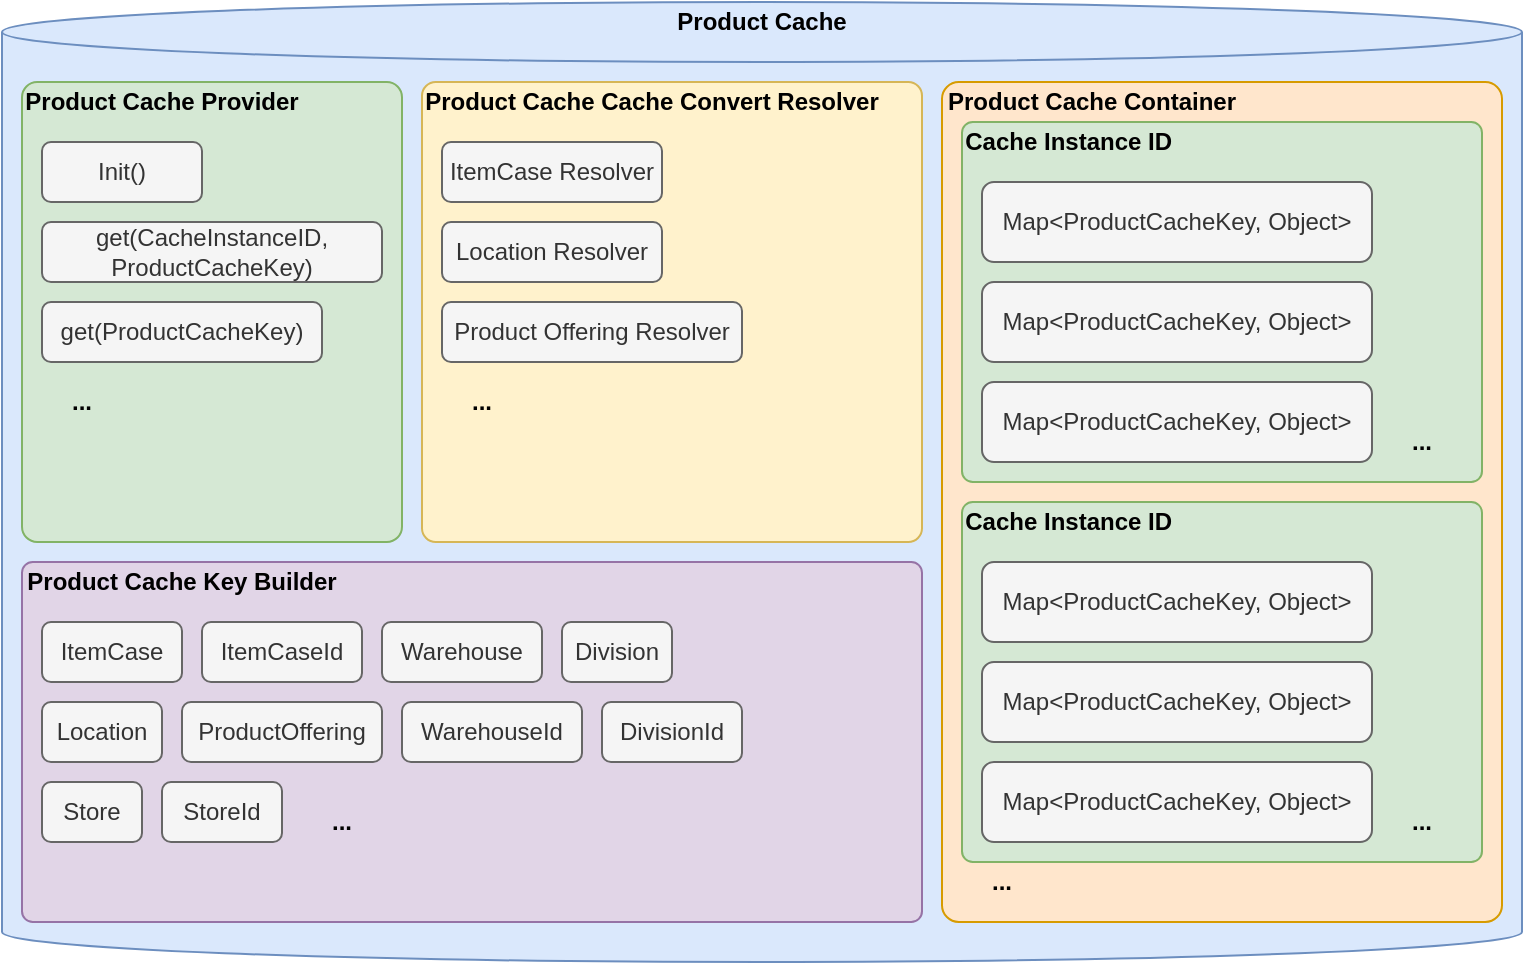 <mxfile version="14.8.0" type="github"><diagram id="5n2btw-c0WX77iNK3rVv" name="Page-1"><mxGraphModel dx="1422" dy="882" grid="1" gridSize="10" guides="1" tooltips="1" connect="1" arrows="1" fold="1" page="1" pageScale="1" pageWidth="827" pageHeight="1169" math="0" shadow="0"><root><mxCell id="0"/><mxCell id="1" parent="0"/><mxCell id="A_BkNFHgIpMCRZZli6fJ-1" value="" style="shape=cylinder3;whiteSpace=wrap;html=1;boundedLbl=1;backgroundOutline=1;size=15;fillColor=#dae8fc;strokeColor=#6c8ebf;" vertex="1" parent="1"><mxGeometry x="40" y="40" width="760" height="480" as="geometry"/></mxCell><mxCell id="A_BkNFHgIpMCRZZli6fJ-8" value="" style="rounded=1;whiteSpace=wrap;html=1;arcSize=3;fillColor=#ffe6cc;strokeColor=#d79b00;" vertex="1" parent="1"><mxGeometry x="510" y="80" width="280" height="420" as="geometry"/></mxCell><mxCell id="A_BkNFHgIpMCRZZli6fJ-2" value="&lt;b&gt;Product Cache&lt;/b&gt;" style="text;html=1;strokeColor=none;fillColor=none;align=center;verticalAlign=middle;whiteSpace=wrap;rounded=0;" vertex="1" parent="1"><mxGeometry x="375" y="40" width="90" height="20" as="geometry"/></mxCell><mxCell id="A_BkNFHgIpMCRZZli6fJ-3" value="" style="rounded=1;whiteSpace=wrap;html=1;arcSize=4;fillColor=#d5e8d4;strokeColor=#82b366;" vertex="1" parent="1"><mxGeometry x="50" y="80" width="190" height="230" as="geometry"/></mxCell><mxCell id="A_BkNFHgIpMCRZZli6fJ-4" value="&lt;b&gt;Product Cache Provider&lt;/b&gt;" style="text;html=1;strokeColor=none;fillColor=none;align=center;verticalAlign=middle;whiteSpace=wrap;rounded=0;" vertex="1" parent="1"><mxGeometry x="50" y="80" width="140" height="20" as="geometry"/></mxCell><mxCell id="A_BkNFHgIpMCRZZli6fJ-5" value="" style="rounded=1;whiteSpace=wrap;html=1;arcSize=3;fillColor=#e1d5e7;strokeColor=#9673a6;" vertex="1" parent="1"><mxGeometry x="50" y="320" width="450" height="180" as="geometry"/></mxCell><mxCell id="A_BkNFHgIpMCRZZli6fJ-6" value="&lt;b&gt;Product Cache Key Builder&lt;/b&gt;" style="text;html=1;strokeColor=none;fillColor=none;align=center;verticalAlign=middle;whiteSpace=wrap;rounded=0;" vertex="1" parent="1"><mxGeometry x="50" y="320" width="160" height="20" as="geometry"/></mxCell><mxCell id="A_BkNFHgIpMCRZZli6fJ-7" value="" style="rounded=1;whiteSpace=wrap;html=1;arcSize=3;fillColor=#fff2cc;strokeColor=#d6b656;" vertex="1" parent="1"><mxGeometry x="250" y="80" width="250" height="230" as="geometry"/></mxCell><mxCell id="A_BkNFHgIpMCRZZli6fJ-9" value="&lt;b&gt;Product Cache Cache Convert Resolver&lt;/b&gt;" style="text;html=1;strokeColor=none;fillColor=none;align=center;verticalAlign=middle;whiteSpace=wrap;rounded=0;" vertex="1" parent="1"><mxGeometry x="250" y="80" width="230" height="20" as="geometry"/></mxCell><mxCell id="A_BkNFHgIpMCRZZli6fJ-10" value="&lt;b&gt;Product Cache Container&lt;/b&gt;" style="text;html=1;strokeColor=none;fillColor=none;align=center;verticalAlign=middle;whiteSpace=wrap;rounded=0;" vertex="1" parent="1"><mxGeometry x="510" y="80" width="150" height="20" as="geometry"/></mxCell><mxCell id="A_BkNFHgIpMCRZZli6fJ-11" value="ItemCase" style="rounded=1;whiteSpace=wrap;html=1;fillColor=#f5f5f5;strokeColor=#666666;fontColor=#333333;" vertex="1" parent="1"><mxGeometry x="60" y="350" width="70" height="30" as="geometry"/></mxCell><mxCell id="A_BkNFHgIpMCRZZli6fJ-12" value="Location" style="rounded=1;whiteSpace=wrap;html=1;fillColor=#f5f5f5;strokeColor=#666666;fontColor=#333333;" vertex="1" parent="1"><mxGeometry x="60" y="390" width="60" height="30" as="geometry"/></mxCell><mxCell id="A_BkNFHgIpMCRZZli6fJ-13" value="Warehouse" style="rounded=1;whiteSpace=wrap;html=1;fillColor=#f5f5f5;strokeColor=#666666;fontColor=#333333;" vertex="1" parent="1"><mxGeometry x="230" y="350" width="80" height="30" as="geometry"/></mxCell><mxCell id="A_BkNFHgIpMCRZZli6fJ-14" value="Division" style="rounded=1;whiteSpace=wrap;html=1;fillColor=#f5f5f5;strokeColor=#666666;fontColor=#333333;" vertex="1" parent="1"><mxGeometry x="320" y="350" width="55" height="30" as="geometry"/></mxCell><mxCell id="A_BkNFHgIpMCRZZli6fJ-15" value="Store" style="rounded=1;whiteSpace=wrap;html=1;fillColor=#f5f5f5;strokeColor=#666666;fontColor=#333333;" vertex="1" parent="1"><mxGeometry x="60" y="430" width="50" height="30" as="geometry"/></mxCell><mxCell id="A_BkNFHgIpMCRZZli6fJ-16" value="WarehouseId" style="rounded=1;whiteSpace=wrap;html=1;fillColor=#f5f5f5;strokeColor=#666666;fontColor=#333333;" vertex="1" parent="1"><mxGeometry x="240" y="390" width="90" height="30" as="geometry"/></mxCell><mxCell id="A_BkNFHgIpMCRZZli6fJ-17" value="DivisionId" style="rounded=1;whiteSpace=wrap;html=1;fillColor=#f5f5f5;strokeColor=#666666;fontColor=#333333;" vertex="1" parent="1"><mxGeometry x="340" y="390" width="70" height="30" as="geometry"/></mxCell><mxCell id="A_BkNFHgIpMCRZZli6fJ-18" value="StoreId" style="rounded=1;whiteSpace=wrap;html=1;fillColor=#f5f5f5;strokeColor=#666666;fontColor=#333333;" vertex="1" parent="1"><mxGeometry x="120" y="430" width="60" height="30" as="geometry"/></mxCell><mxCell id="A_BkNFHgIpMCRZZli6fJ-19" value="ProductOffering" style="rounded=1;whiteSpace=wrap;html=1;fillColor=#f5f5f5;strokeColor=#666666;fontColor=#333333;" vertex="1" parent="1"><mxGeometry x="130" y="390" width="100" height="30" as="geometry"/></mxCell><mxCell id="A_BkNFHgIpMCRZZli6fJ-20" value="ItemCaseId" style="rounded=1;whiteSpace=wrap;html=1;fillColor=#f5f5f5;strokeColor=#666666;fontColor=#333333;" vertex="1" parent="1"><mxGeometry x="140" y="350" width="80" height="30" as="geometry"/></mxCell><mxCell id="A_BkNFHgIpMCRZZli6fJ-21" value="&lt;b&gt;...&lt;/b&gt;" style="text;html=1;strokeColor=none;fillColor=none;align=center;verticalAlign=middle;whiteSpace=wrap;rounded=0;" vertex="1" parent="1"><mxGeometry x="190" y="440" width="40" height="20" as="geometry"/></mxCell><mxCell id="A_BkNFHgIpMCRZZli6fJ-22" value="ItemCase Resolver" style="rounded=1;whiteSpace=wrap;html=1;fillColor=#f5f5f5;strokeColor=#666666;fontColor=#333333;" vertex="1" parent="1"><mxGeometry x="260" y="110" width="110" height="30" as="geometry"/></mxCell><mxCell id="A_BkNFHgIpMCRZZli6fJ-23" value="Location Resolver" style="rounded=1;whiteSpace=wrap;html=1;fillColor=#f5f5f5;strokeColor=#666666;fontColor=#333333;" vertex="1" parent="1"><mxGeometry x="260" y="150" width="110" height="30" as="geometry"/></mxCell><mxCell id="A_BkNFHgIpMCRZZli6fJ-24" value="Product Offering Resolver" style="rounded=1;whiteSpace=wrap;html=1;fillColor=#f5f5f5;strokeColor=#666666;fontColor=#333333;" vertex="1" parent="1"><mxGeometry x="260" y="190" width="150" height="30" as="geometry"/></mxCell><mxCell id="A_BkNFHgIpMCRZZli6fJ-25" value="&lt;b&gt;...&lt;/b&gt;" style="text;html=1;strokeColor=none;fillColor=none;align=center;verticalAlign=middle;whiteSpace=wrap;rounded=0;" vertex="1" parent="1"><mxGeometry x="260" y="230" width="40" height="20" as="geometry"/></mxCell><mxCell id="A_BkNFHgIpMCRZZli6fJ-33" value="" style="group" vertex="1" connectable="0" parent="1"><mxGeometry x="520" y="100" width="260" height="180" as="geometry"/></mxCell><mxCell id="A_BkNFHgIpMCRZZli6fJ-27" value="" style="rounded=1;whiteSpace=wrap;html=1;arcSize=3;fillColor=#d5e8d4;strokeColor=#82b366;" vertex="1" parent="A_BkNFHgIpMCRZZli6fJ-33"><mxGeometry width="260" height="180" as="geometry"/></mxCell><mxCell id="A_BkNFHgIpMCRZZli6fJ-26" value="Map&amp;lt;ProductCacheKey, Object&amp;gt;" style="rounded=1;whiteSpace=wrap;html=1;fillColor=#f5f5f5;strokeColor=#666666;fontColor=#333333;" vertex="1" parent="A_BkNFHgIpMCRZZli6fJ-33"><mxGeometry x="10" y="30" width="195" height="40" as="geometry"/></mxCell><mxCell id="A_BkNFHgIpMCRZZli6fJ-28" value="Map&amp;lt;ProductCacheKey, Object&amp;gt;" style="rounded=1;whiteSpace=wrap;html=1;fillColor=#f5f5f5;strokeColor=#666666;fontColor=#333333;" vertex="1" parent="A_BkNFHgIpMCRZZli6fJ-33"><mxGeometry x="10" y="80" width="195" height="40" as="geometry"/></mxCell><mxCell id="A_BkNFHgIpMCRZZli6fJ-29" value="Map&amp;lt;ProductCacheKey, Object&amp;gt;" style="rounded=1;whiteSpace=wrap;html=1;fillColor=#f5f5f5;strokeColor=#666666;fontColor=#333333;" vertex="1" parent="A_BkNFHgIpMCRZZli6fJ-33"><mxGeometry x="10" y="130" width="195" height="40" as="geometry"/></mxCell><mxCell id="A_BkNFHgIpMCRZZli6fJ-31" value="&lt;b&gt;Cache Instance ID&amp;nbsp;&lt;/b&gt;" style="text;html=1;strokeColor=none;fillColor=none;align=center;verticalAlign=middle;whiteSpace=wrap;rounded=0;" vertex="1" parent="A_BkNFHgIpMCRZZli6fJ-33"><mxGeometry width="110" height="20" as="geometry"/></mxCell><mxCell id="A_BkNFHgIpMCRZZli6fJ-32" value="&lt;b&gt;...&lt;/b&gt;" style="text;html=1;strokeColor=none;fillColor=none;align=center;verticalAlign=middle;whiteSpace=wrap;rounded=0;" vertex="1" parent="A_BkNFHgIpMCRZZli6fJ-33"><mxGeometry x="210" y="150" width="40" height="20" as="geometry"/></mxCell><mxCell id="A_BkNFHgIpMCRZZli6fJ-40" value="" style="group" vertex="1" connectable="0" parent="1"><mxGeometry x="520" y="290" width="260" height="180" as="geometry"/></mxCell><mxCell id="A_BkNFHgIpMCRZZli6fJ-41" value="" style="rounded=1;whiteSpace=wrap;html=1;arcSize=3;fillColor=#d5e8d4;strokeColor=#82b366;" vertex="1" parent="A_BkNFHgIpMCRZZli6fJ-40"><mxGeometry width="260" height="180" as="geometry"/></mxCell><mxCell id="A_BkNFHgIpMCRZZli6fJ-42" value="Map&amp;lt;ProductCacheKey, Object&amp;gt;" style="rounded=1;whiteSpace=wrap;html=1;fillColor=#f5f5f5;strokeColor=#666666;fontColor=#333333;" vertex="1" parent="A_BkNFHgIpMCRZZli6fJ-40"><mxGeometry x="10" y="30" width="195" height="40" as="geometry"/></mxCell><mxCell id="A_BkNFHgIpMCRZZli6fJ-43" value="Map&amp;lt;ProductCacheKey, Object&amp;gt;" style="rounded=1;whiteSpace=wrap;html=1;fillColor=#f5f5f5;strokeColor=#666666;fontColor=#333333;" vertex="1" parent="A_BkNFHgIpMCRZZli6fJ-40"><mxGeometry x="10" y="80" width="195" height="40" as="geometry"/></mxCell><mxCell id="A_BkNFHgIpMCRZZli6fJ-44" value="Map&amp;lt;ProductCacheKey, Object&amp;gt;" style="rounded=1;whiteSpace=wrap;html=1;fillColor=#f5f5f5;strokeColor=#666666;fontColor=#333333;" vertex="1" parent="A_BkNFHgIpMCRZZli6fJ-40"><mxGeometry x="10" y="130" width="195" height="40" as="geometry"/></mxCell><mxCell id="A_BkNFHgIpMCRZZli6fJ-45" value="&lt;b&gt;Cache Instance ID&amp;nbsp;&lt;/b&gt;" style="text;html=1;strokeColor=none;fillColor=none;align=center;verticalAlign=middle;whiteSpace=wrap;rounded=0;" vertex="1" parent="A_BkNFHgIpMCRZZli6fJ-40"><mxGeometry width="110" height="20" as="geometry"/></mxCell><mxCell id="A_BkNFHgIpMCRZZli6fJ-46" value="&lt;b&gt;...&lt;/b&gt;" style="text;html=1;strokeColor=none;fillColor=none;align=center;verticalAlign=middle;whiteSpace=wrap;rounded=0;" vertex="1" parent="A_BkNFHgIpMCRZZli6fJ-40"><mxGeometry x="210" y="150" width="40" height="20" as="geometry"/></mxCell><mxCell id="A_BkNFHgIpMCRZZli6fJ-47" value="&lt;b&gt;...&lt;/b&gt;" style="text;html=1;strokeColor=none;fillColor=none;align=center;verticalAlign=middle;whiteSpace=wrap;rounded=0;" vertex="1" parent="1"><mxGeometry x="520" y="470" width="40" height="20" as="geometry"/></mxCell><mxCell id="A_BkNFHgIpMCRZZli6fJ-48" value="Init()" style="rounded=1;whiteSpace=wrap;html=1;fillColor=#f5f5f5;strokeColor=#666666;fontColor=#333333;" vertex="1" parent="1"><mxGeometry x="60" y="110" width="80" height="30" as="geometry"/></mxCell><mxCell id="A_BkNFHgIpMCRZZli6fJ-49" value="get(CacheInstanceID, ProductCacheKey)" style="rounded=1;whiteSpace=wrap;html=1;fillColor=#f5f5f5;strokeColor=#666666;fontColor=#333333;" vertex="1" parent="1"><mxGeometry x="60" y="150" width="170" height="30" as="geometry"/></mxCell><mxCell id="A_BkNFHgIpMCRZZli6fJ-51" value="get(ProductCacheKey)" style="rounded=1;whiteSpace=wrap;html=1;fillColor=#f5f5f5;strokeColor=#666666;fontColor=#333333;" vertex="1" parent="1"><mxGeometry x="60" y="190" width="140" height="30" as="geometry"/></mxCell><mxCell id="A_BkNFHgIpMCRZZli6fJ-52" value="&lt;b&gt;...&lt;/b&gt;" style="text;html=1;strokeColor=none;fillColor=none;align=center;verticalAlign=middle;whiteSpace=wrap;rounded=0;" vertex="1" parent="1"><mxGeometry x="60" y="230" width="40" height="20" as="geometry"/></mxCell></root></mxGraphModel></diagram></mxfile>
